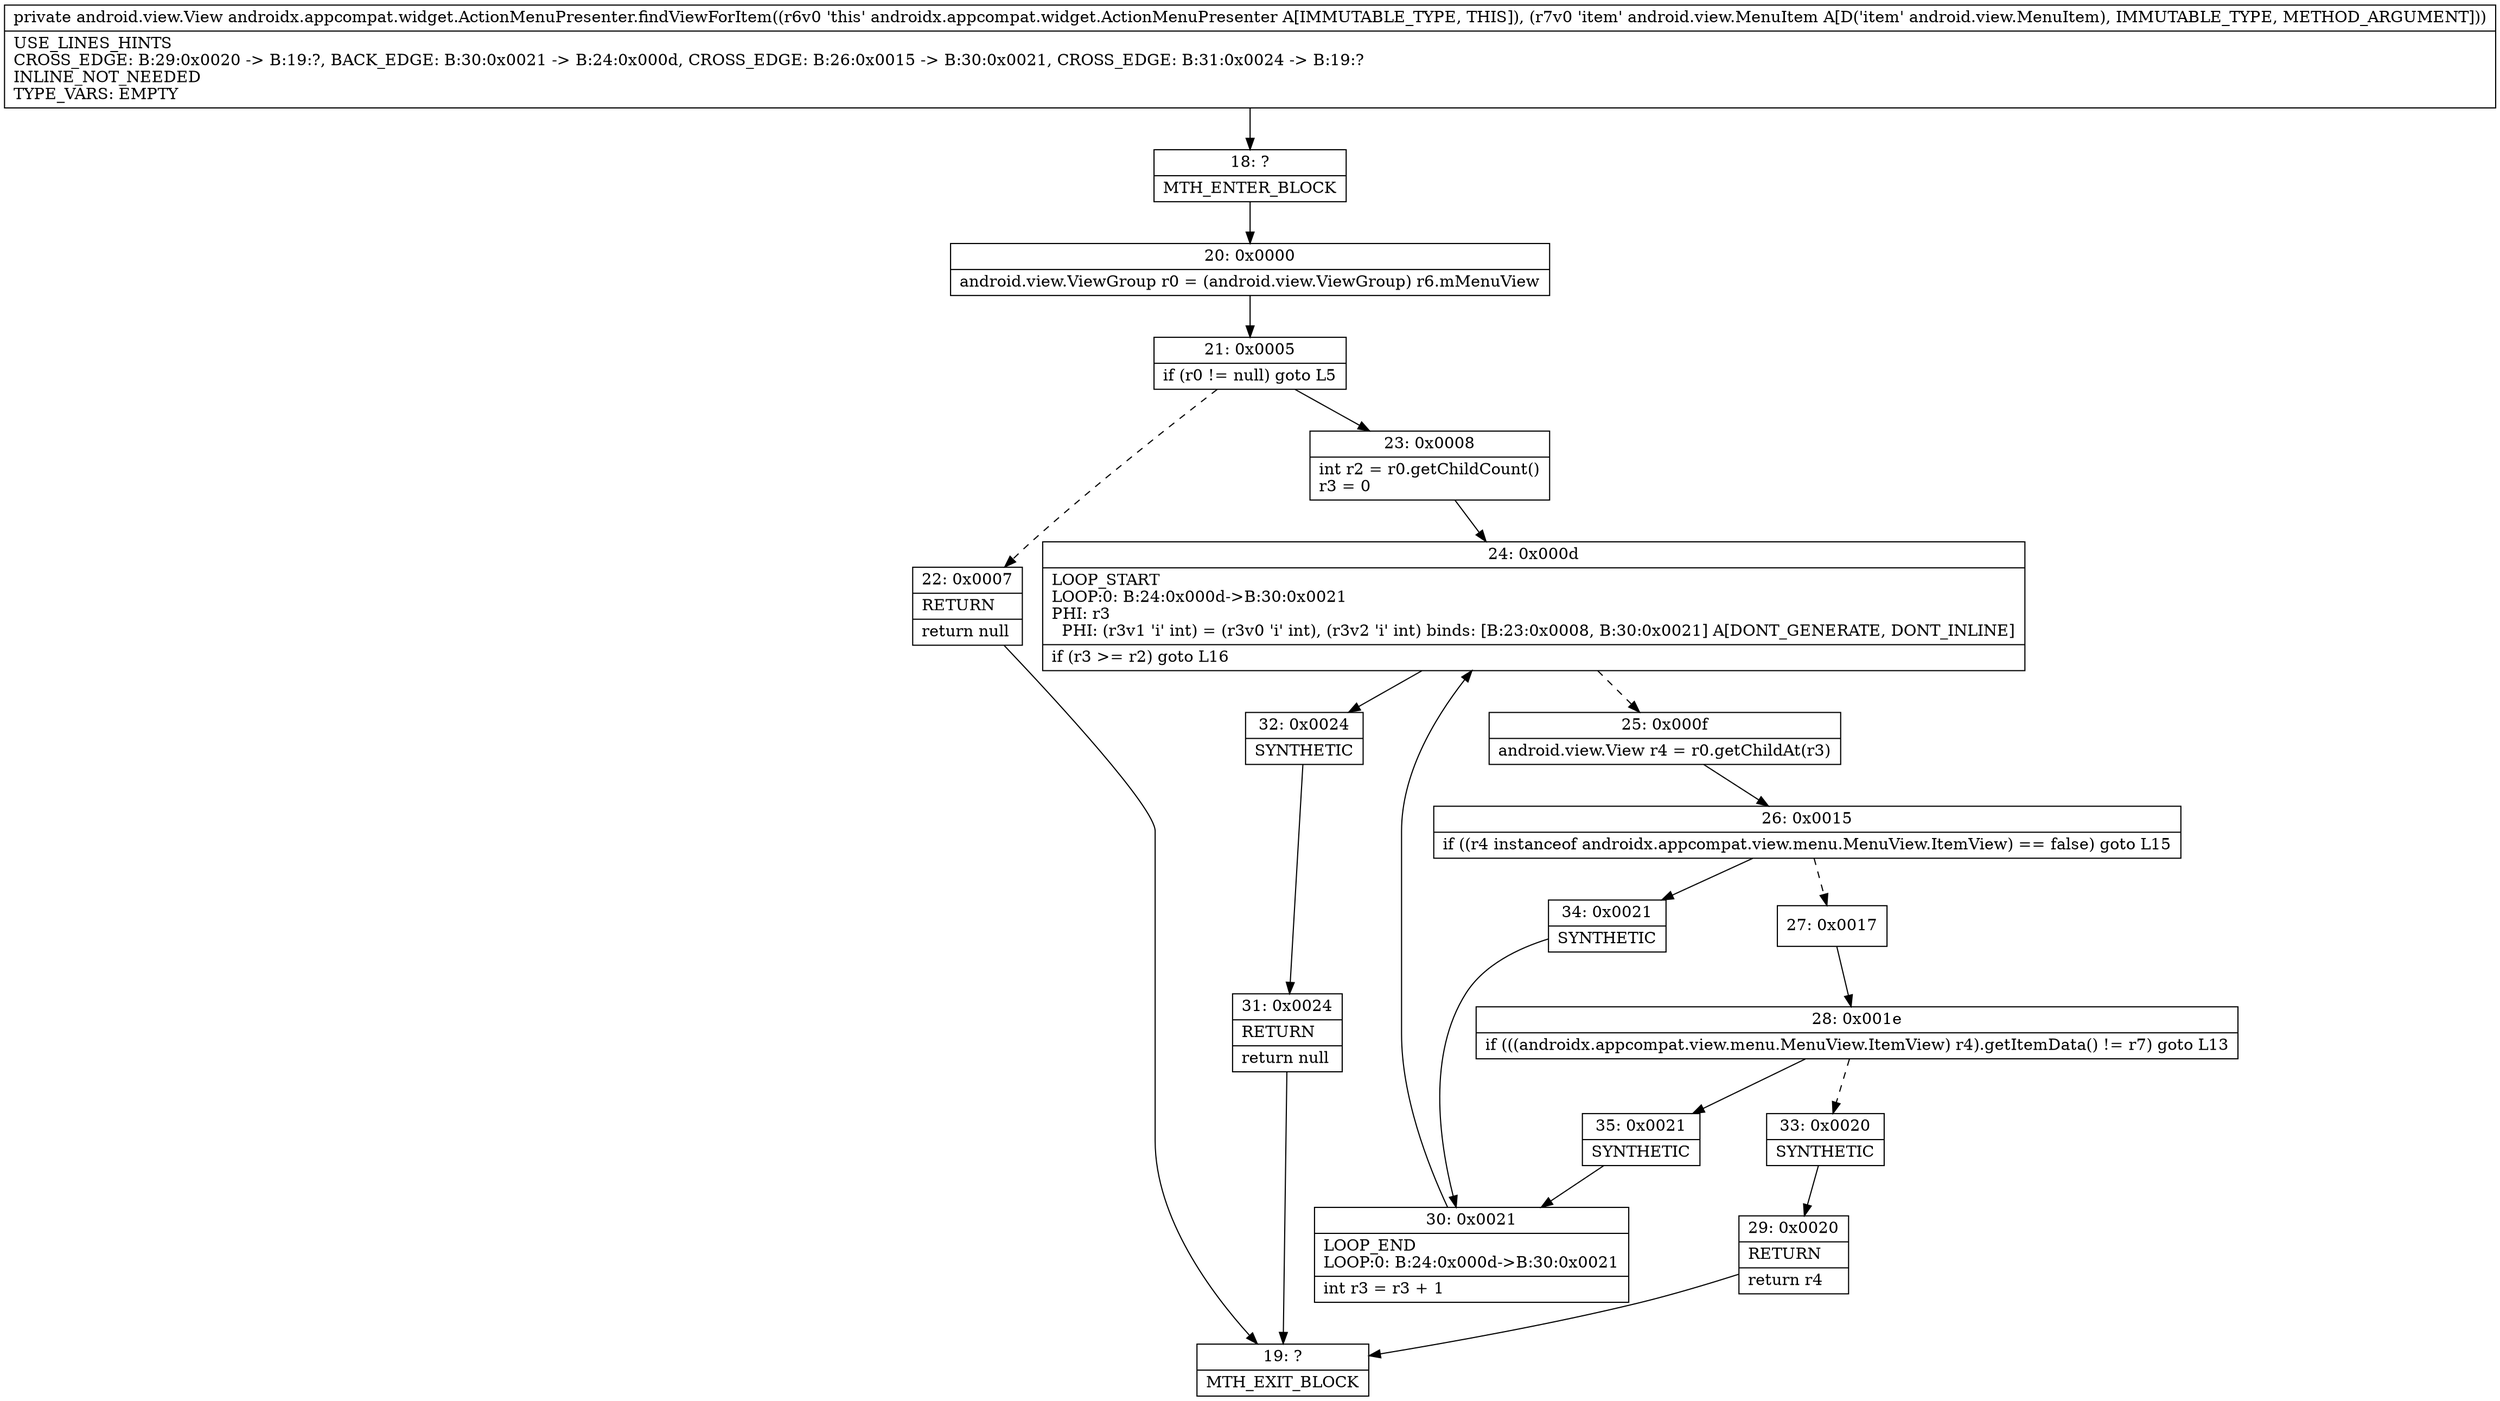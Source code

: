 digraph "CFG forandroidx.appcompat.widget.ActionMenuPresenter.findViewForItem(Landroid\/view\/MenuItem;)Landroid\/view\/View;" {
Node_18 [shape=record,label="{18\:\ ?|MTH_ENTER_BLOCK\l}"];
Node_20 [shape=record,label="{20\:\ 0x0000|android.view.ViewGroup r0 = (android.view.ViewGroup) r6.mMenuView\l}"];
Node_21 [shape=record,label="{21\:\ 0x0005|if (r0 != null) goto L5\l}"];
Node_22 [shape=record,label="{22\:\ 0x0007|RETURN\l|return null\l}"];
Node_19 [shape=record,label="{19\:\ ?|MTH_EXIT_BLOCK\l}"];
Node_23 [shape=record,label="{23\:\ 0x0008|int r2 = r0.getChildCount()\lr3 = 0\l}"];
Node_24 [shape=record,label="{24\:\ 0x000d|LOOP_START\lLOOP:0: B:24:0x000d\-\>B:30:0x0021\lPHI: r3 \l  PHI: (r3v1 'i' int) = (r3v0 'i' int), (r3v2 'i' int) binds: [B:23:0x0008, B:30:0x0021] A[DONT_GENERATE, DONT_INLINE]\l|if (r3 \>= r2) goto L16\l}"];
Node_25 [shape=record,label="{25\:\ 0x000f|android.view.View r4 = r0.getChildAt(r3)\l}"];
Node_26 [shape=record,label="{26\:\ 0x0015|if ((r4 instanceof androidx.appcompat.view.menu.MenuView.ItemView) == false) goto L15\l}"];
Node_27 [shape=record,label="{27\:\ 0x0017}"];
Node_28 [shape=record,label="{28\:\ 0x001e|if (((androidx.appcompat.view.menu.MenuView.ItemView) r4).getItemData() != r7) goto L13\l}"];
Node_33 [shape=record,label="{33\:\ 0x0020|SYNTHETIC\l}"];
Node_29 [shape=record,label="{29\:\ 0x0020|RETURN\l|return r4\l}"];
Node_35 [shape=record,label="{35\:\ 0x0021|SYNTHETIC\l}"];
Node_30 [shape=record,label="{30\:\ 0x0021|LOOP_END\lLOOP:0: B:24:0x000d\-\>B:30:0x0021\l|int r3 = r3 + 1\l}"];
Node_34 [shape=record,label="{34\:\ 0x0021|SYNTHETIC\l}"];
Node_32 [shape=record,label="{32\:\ 0x0024|SYNTHETIC\l}"];
Node_31 [shape=record,label="{31\:\ 0x0024|RETURN\l|return null\l}"];
MethodNode[shape=record,label="{private android.view.View androidx.appcompat.widget.ActionMenuPresenter.findViewForItem((r6v0 'this' androidx.appcompat.widget.ActionMenuPresenter A[IMMUTABLE_TYPE, THIS]), (r7v0 'item' android.view.MenuItem A[D('item' android.view.MenuItem), IMMUTABLE_TYPE, METHOD_ARGUMENT]))  | USE_LINES_HINTS\lCROSS_EDGE: B:29:0x0020 \-\> B:19:?, BACK_EDGE: B:30:0x0021 \-\> B:24:0x000d, CROSS_EDGE: B:26:0x0015 \-\> B:30:0x0021, CROSS_EDGE: B:31:0x0024 \-\> B:19:?\lINLINE_NOT_NEEDED\lTYPE_VARS: EMPTY\l}"];
MethodNode -> Node_18;Node_18 -> Node_20;
Node_20 -> Node_21;
Node_21 -> Node_22[style=dashed];
Node_21 -> Node_23;
Node_22 -> Node_19;
Node_23 -> Node_24;
Node_24 -> Node_25[style=dashed];
Node_24 -> Node_32;
Node_25 -> Node_26;
Node_26 -> Node_27[style=dashed];
Node_26 -> Node_34;
Node_27 -> Node_28;
Node_28 -> Node_33[style=dashed];
Node_28 -> Node_35;
Node_33 -> Node_29;
Node_29 -> Node_19;
Node_35 -> Node_30;
Node_30 -> Node_24;
Node_34 -> Node_30;
Node_32 -> Node_31;
Node_31 -> Node_19;
}

